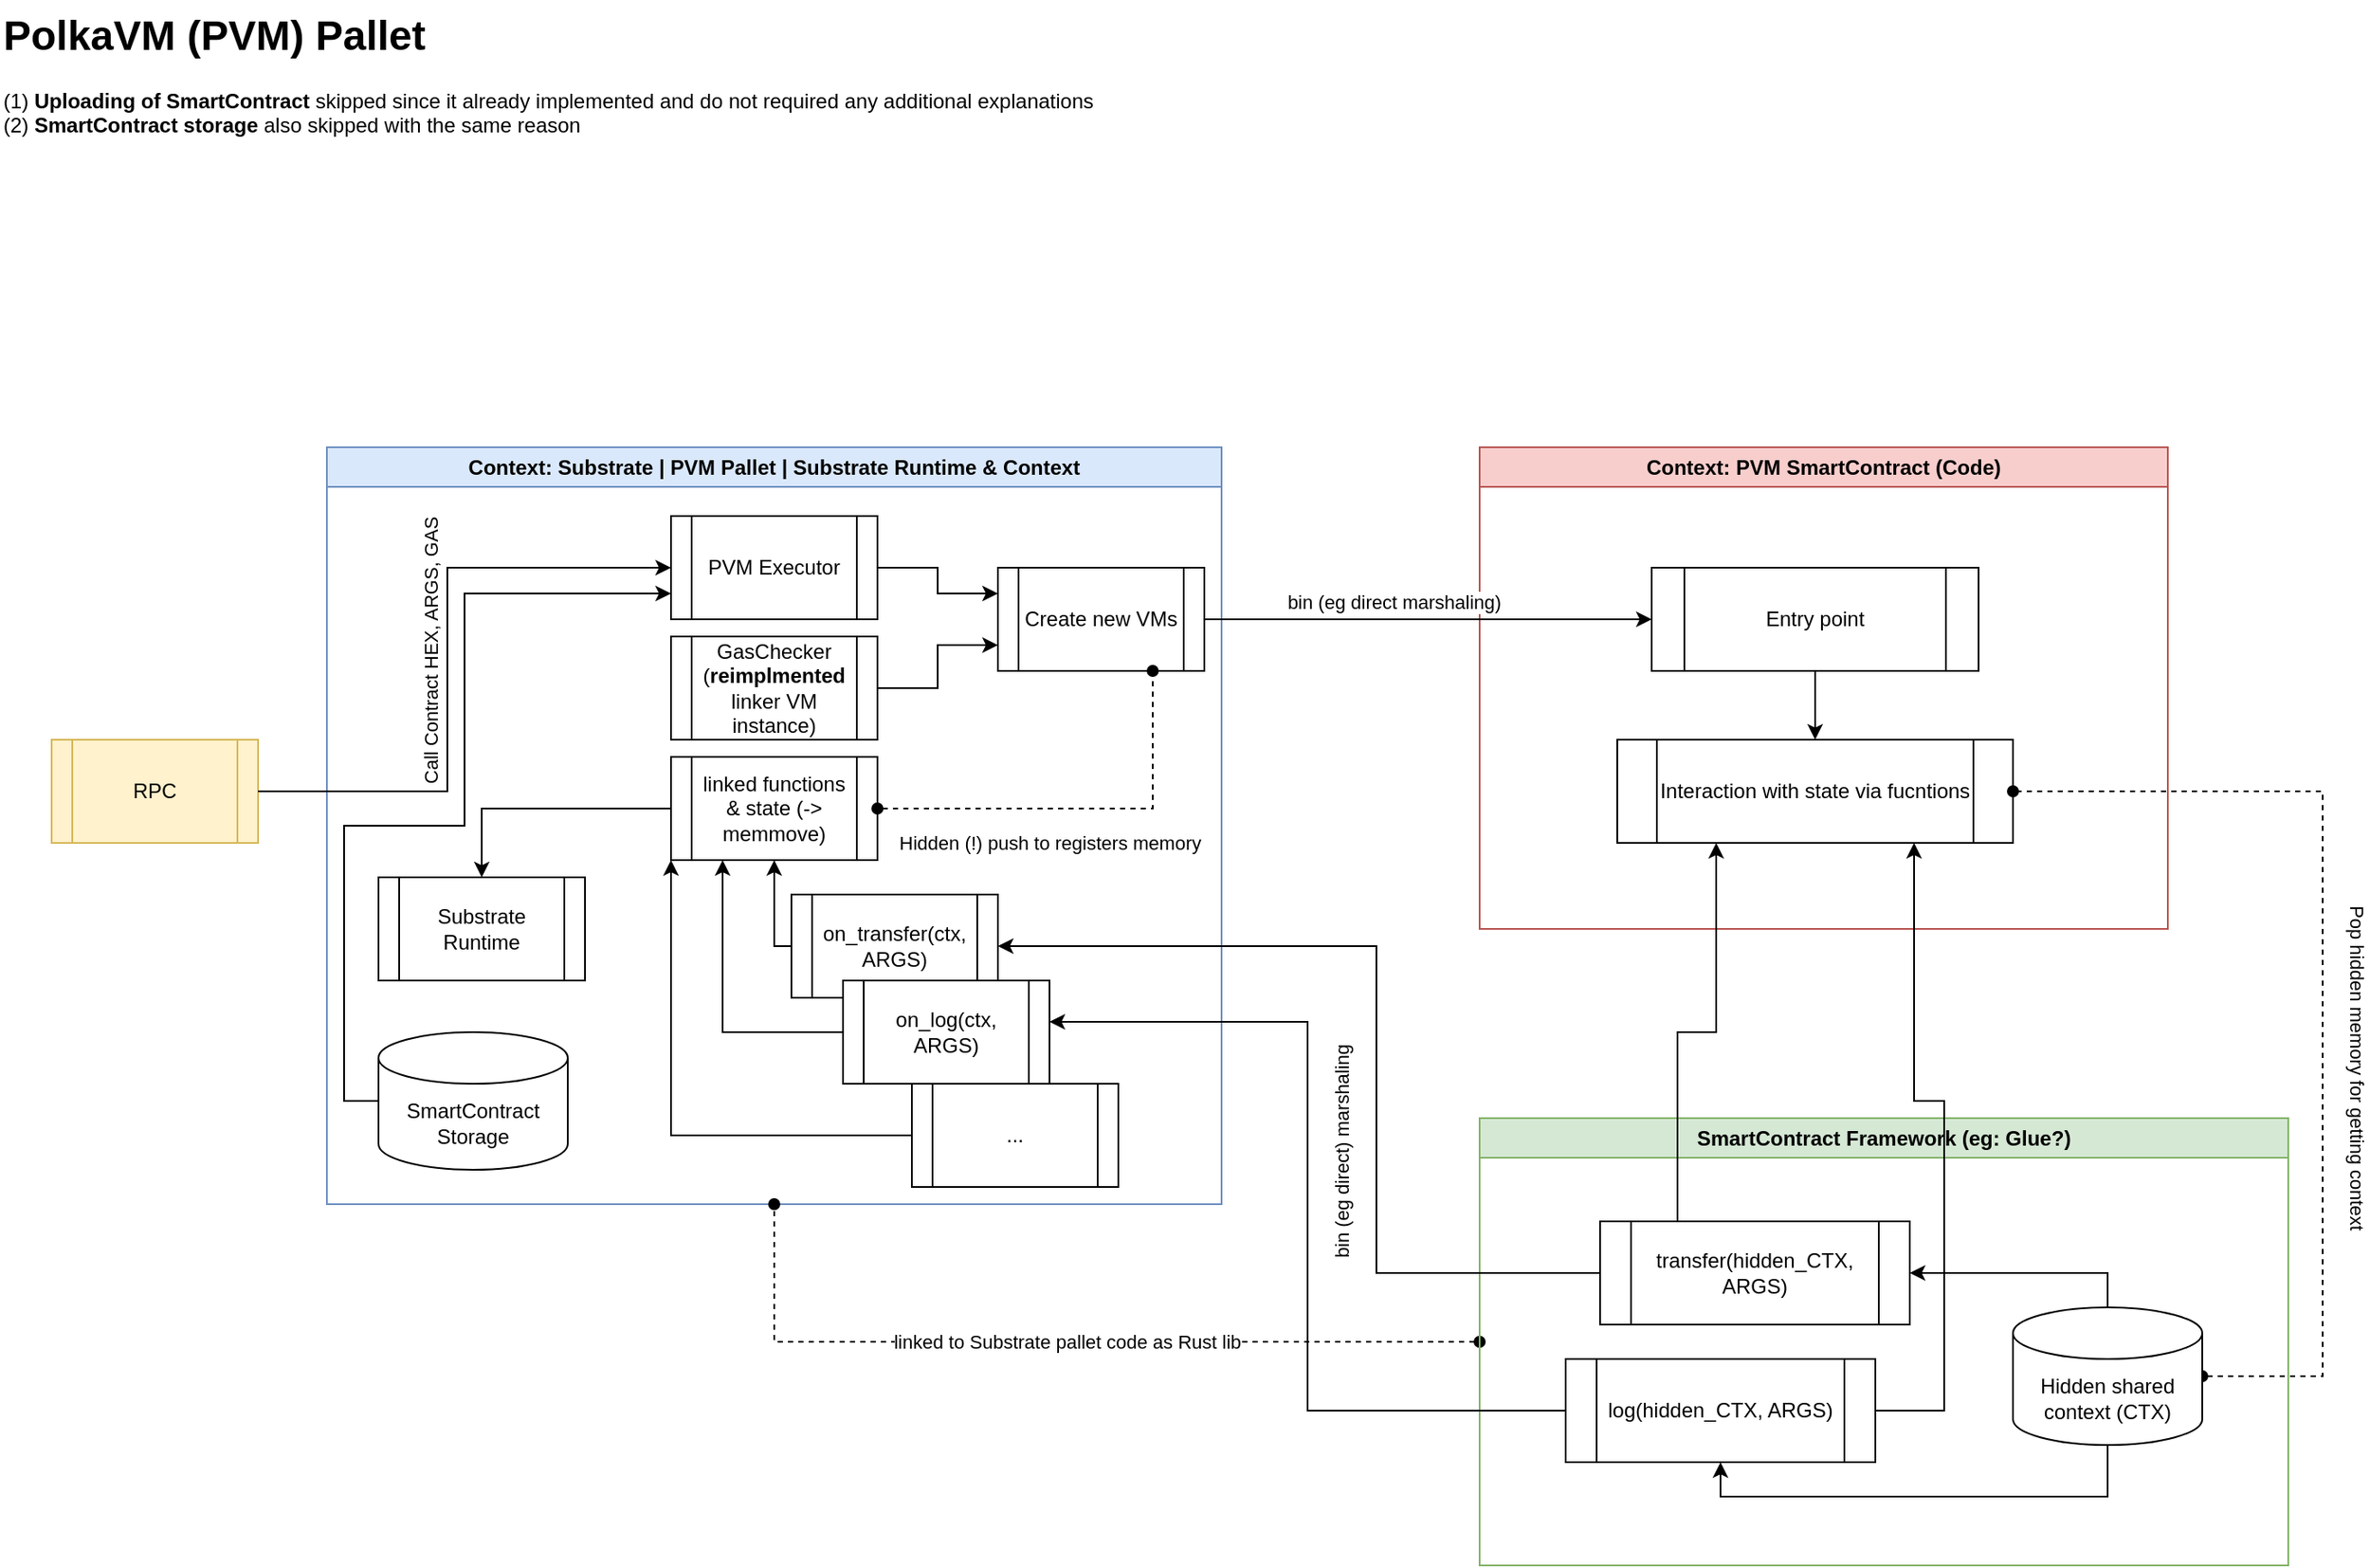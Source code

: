<mxfile version="26.0.16">
  <diagram name="Concept" id="Jh_l0GolnanbJkZAycdI">
    <mxGraphModel dx="1466" dy="1103" grid="1" gridSize="10" guides="1" tooltips="1" connect="1" arrows="1" fold="1" page="1" pageScale="1" pageWidth="850" pageHeight="1100" math="0" shadow="0">
      <root>
        <mxCell id="0" />
        <mxCell id="1" parent="0" />
        <mxCell id="G2wznPxmLRQx4ZCRrMyh-1" value="&lt;h1 style=&quot;margin-top: 0px;&quot;&gt;PolkaVM (PVM)&amp;nbsp;&lt;span style=&quot;background-color: transparent;&quot;&gt;Pallet&lt;/span&gt;&lt;span style=&quot;background-color: transparent; color: light-dark(rgb(0, 0, 0), rgb(255, 255, 255)); font-size: 12px; font-weight: normal;&quot;&gt;&amp;nbsp;&lt;/span&gt;&lt;/h1&gt;&lt;p&gt;(1) &lt;b&gt;Uploading of SmartContract&lt;/b&gt; skipped since it already implemented and do not required any additional explanations&lt;br&gt;(2) &lt;b&gt;SmartContract storage &lt;/b&gt;also skipped with the same reason&lt;/p&gt;" style="text;html=1;whiteSpace=wrap;overflow=hidden;rounded=0;" parent="1" vertex="1">
          <mxGeometry x="40" y="40" width="760" height="120" as="geometry" />
        </mxCell>
        <mxCell id="G2wznPxmLRQx4ZCRrMyh-2" value="Context: Substrate | PVM Pallet&amp;nbsp;| Substrate Runtime &amp;amp; Context" style="swimlane;whiteSpace=wrap;html=1;fillColor=#dae8fc;strokeColor=#6c8ebf;" parent="1" vertex="1">
          <mxGeometry x="230" y="300" width="520" height="440" as="geometry" />
        </mxCell>
        <mxCell id="AK8bK55ZDHuspxR4qfgu-3" style="edgeStyle=orthogonalEdgeStyle;rounded=0;orthogonalLoop=1;jettySize=auto;html=1;entryX=0;entryY=0.75;entryDx=0;entryDy=0;" edge="1" parent="G2wznPxmLRQx4ZCRrMyh-2" source="G2wznPxmLRQx4ZCRrMyh-7" target="G2wznPxmLRQx4ZCRrMyh-32">
          <mxGeometry relative="1" as="geometry" />
        </mxCell>
        <mxCell id="G2wznPxmLRQx4ZCRrMyh-7" value="GasChecker (&lt;b&gt;reimplmented&lt;/b&gt; linker VM instance)" style="shape=process;whiteSpace=wrap;html=1;backgroundOutline=1;" parent="G2wznPxmLRQx4ZCRrMyh-2" vertex="1">
          <mxGeometry x="200" y="110" width="120" height="60" as="geometry" />
        </mxCell>
        <mxCell id="G2wznPxmLRQx4ZCRrMyh-34" style="edgeStyle=orthogonalEdgeStyle;rounded=0;orthogonalLoop=1;jettySize=auto;html=1;entryX=0;entryY=0.25;entryDx=0;entryDy=0;" parent="G2wznPxmLRQx4ZCRrMyh-2" source="G2wznPxmLRQx4ZCRrMyh-8" target="G2wznPxmLRQx4ZCRrMyh-32" edge="1">
          <mxGeometry relative="1" as="geometry" />
        </mxCell>
        <mxCell id="G2wznPxmLRQx4ZCRrMyh-8" value="PVM Executor" style="shape=process;whiteSpace=wrap;html=1;backgroundOutline=1;" parent="G2wznPxmLRQx4ZCRrMyh-2" vertex="1">
          <mxGeometry x="200" y="40" width="120" height="60" as="geometry" />
        </mxCell>
        <mxCell id="G2wznPxmLRQx4ZCRrMyh-32" value="Create new VMs" style="shape=process;whiteSpace=wrap;html=1;backgroundOutline=1;" parent="G2wznPxmLRQx4ZCRrMyh-2" vertex="1">
          <mxGeometry x="390" y="70" width="120" height="60" as="geometry" />
        </mxCell>
        <mxCell id="AK8bK55ZDHuspxR4qfgu-18" style="edgeStyle=orthogonalEdgeStyle;rounded=0;orthogonalLoop=1;jettySize=auto;html=1;entryX=0.5;entryY=0;entryDx=0;entryDy=0;" edge="1" parent="G2wznPxmLRQx4ZCRrMyh-2" source="AK8bK55ZDHuspxR4qfgu-4" target="AK8bK55ZDHuspxR4qfgu-17">
          <mxGeometry relative="1" as="geometry" />
        </mxCell>
        <mxCell id="AK8bK55ZDHuspxR4qfgu-4" value="linked functions &amp;amp; state (-&amp;gt; memmove)" style="shape=process;whiteSpace=wrap;html=1;backgroundOutline=1;" vertex="1" parent="G2wznPxmLRQx4ZCRrMyh-2">
          <mxGeometry x="200" y="180" width="120" height="60" as="geometry" />
        </mxCell>
        <mxCell id="AK8bK55ZDHuspxR4qfgu-12" style="edgeStyle=orthogonalEdgeStyle;rounded=0;orthogonalLoop=1;jettySize=auto;html=1;entryX=0.25;entryY=1;entryDx=0;entryDy=0;exitX=0;exitY=0.5;exitDx=0;exitDy=0;" edge="1" parent="G2wznPxmLRQx4ZCRrMyh-2" source="AK8bK55ZDHuspxR4qfgu-10" target="AK8bK55ZDHuspxR4qfgu-4">
          <mxGeometry relative="1" as="geometry">
            <Array as="points">
              <mxPoint x="230" y="340" />
            </Array>
          </mxGeometry>
        </mxCell>
        <mxCell id="AK8bK55ZDHuspxR4qfgu-9" value="on_transfer(ctx, ARGS)" style="shape=process;whiteSpace=wrap;html=1;backgroundOutline=1;" vertex="1" parent="G2wznPxmLRQx4ZCRrMyh-2">
          <mxGeometry x="270" y="260" width="120" height="60" as="geometry" />
        </mxCell>
        <mxCell id="AK8bK55ZDHuspxR4qfgu-13" style="edgeStyle=orthogonalEdgeStyle;rounded=0;orthogonalLoop=1;jettySize=auto;html=1;entryX=0.5;entryY=1;entryDx=0;entryDy=0;exitX=0;exitY=0.5;exitDx=0;exitDy=0;" edge="1" parent="G2wznPxmLRQx4ZCRrMyh-2" source="AK8bK55ZDHuspxR4qfgu-9" target="AK8bK55ZDHuspxR4qfgu-4">
          <mxGeometry relative="1" as="geometry">
            <Array as="points">
              <mxPoint x="260" y="290" />
            </Array>
          </mxGeometry>
        </mxCell>
        <mxCell id="AK8bK55ZDHuspxR4qfgu-10" value="on_log(ctx, ARGS)" style="shape=process;whiteSpace=wrap;html=1;backgroundOutline=1;" vertex="1" parent="G2wznPxmLRQx4ZCRrMyh-2">
          <mxGeometry x="300" y="310" width="120" height="60" as="geometry" />
        </mxCell>
        <mxCell id="AK8bK55ZDHuspxR4qfgu-14" style="edgeStyle=orthogonalEdgeStyle;rounded=0;orthogonalLoop=1;jettySize=auto;html=1;entryX=0;entryY=1;entryDx=0;entryDy=0;" edge="1" parent="G2wznPxmLRQx4ZCRrMyh-2" source="AK8bK55ZDHuspxR4qfgu-11" target="AK8bK55ZDHuspxR4qfgu-4">
          <mxGeometry relative="1" as="geometry">
            <Array as="points">
              <mxPoint x="200" y="400" />
            </Array>
          </mxGeometry>
        </mxCell>
        <mxCell id="AK8bK55ZDHuspxR4qfgu-11" value="..." style="shape=process;whiteSpace=wrap;html=1;backgroundOutline=1;" vertex="1" parent="G2wznPxmLRQx4ZCRrMyh-2">
          <mxGeometry x="340" y="370" width="120" height="60" as="geometry" />
        </mxCell>
        <mxCell id="AK8bK55ZDHuspxR4qfgu-17" value="Substrate Runtime" style="shape=process;whiteSpace=wrap;html=1;backgroundOutline=1;" vertex="1" parent="G2wznPxmLRQx4ZCRrMyh-2">
          <mxGeometry x="30" y="250" width="120" height="60" as="geometry" />
        </mxCell>
        <mxCell id="AK8bK55ZDHuspxR4qfgu-6" style="edgeStyle=orthogonalEdgeStyle;rounded=0;orthogonalLoop=1;jettySize=auto;html=1;entryX=0.75;entryY=1;entryDx=0;entryDy=0;dashed=1;endArrow=oval;endFill=1;startArrow=oval;startFill=1;" edge="1" parent="G2wznPxmLRQx4ZCRrMyh-2" source="AK8bK55ZDHuspxR4qfgu-4" target="G2wznPxmLRQx4ZCRrMyh-32">
          <mxGeometry relative="1" as="geometry" />
        </mxCell>
        <mxCell id="AK8bK55ZDHuspxR4qfgu-7" value="Hidden (!) push to registers memory" style="edgeLabel;html=1;align=center;verticalAlign=middle;resizable=0;points=[];" vertex="1" connectable="0" parent="AK8bK55ZDHuspxR4qfgu-6">
          <mxGeometry x="-0.209" relative="1" as="geometry">
            <mxPoint x="5" y="20" as="offset" />
          </mxGeometry>
        </mxCell>
        <mxCell id="AK8bK55ZDHuspxR4qfgu-31" value="SmartContract Storage" style="shape=cylinder3;whiteSpace=wrap;html=1;boundedLbl=1;backgroundOutline=1;size=15;" vertex="1" parent="G2wznPxmLRQx4ZCRrMyh-2">
          <mxGeometry x="30" y="340" width="110" height="80" as="geometry" />
        </mxCell>
        <mxCell id="AK8bK55ZDHuspxR4qfgu-32" style="edgeStyle=orthogonalEdgeStyle;rounded=0;orthogonalLoop=1;jettySize=auto;html=1;entryX=0;entryY=0.75;entryDx=0;entryDy=0;exitX=0;exitY=0.5;exitDx=0;exitDy=0;exitPerimeter=0;" edge="1" parent="G2wznPxmLRQx4ZCRrMyh-2" source="AK8bK55ZDHuspxR4qfgu-31" target="G2wznPxmLRQx4ZCRrMyh-8">
          <mxGeometry relative="1" as="geometry">
            <Array as="points">
              <mxPoint x="10" y="380" />
              <mxPoint x="10" y="220" />
              <mxPoint x="80" y="220" />
              <mxPoint x="80" y="85" />
            </Array>
          </mxGeometry>
        </mxCell>
        <mxCell id="G2wznPxmLRQx4ZCRrMyh-4" value="Context: PVM SmartContract (Code)" style="swimlane;whiteSpace=wrap;html=1;fillColor=#f8cecc;strokeColor=#b85450;" parent="1" vertex="1">
          <mxGeometry x="900" y="300" width="400" height="280" as="geometry" />
        </mxCell>
        <mxCell id="G2wznPxmLRQx4ZCRrMyh-46" value="Interaction with state via fucntions" style="shape=process;whiteSpace=wrap;html=1;backgroundOutline=1;" parent="G2wznPxmLRQx4ZCRrMyh-4" vertex="1">
          <mxGeometry x="80" y="170" width="230" height="60" as="geometry" />
        </mxCell>
        <mxCell id="AK8bK55ZDHuspxR4qfgu-16" style="edgeStyle=orthogonalEdgeStyle;rounded=0;orthogonalLoop=1;jettySize=auto;html=1;entryX=0.5;entryY=0;entryDx=0;entryDy=0;" edge="1" parent="G2wznPxmLRQx4ZCRrMyh-4" source="G2wznPxmLRQx4ZCRrMyh-51" target="G2wznPxmLRQx4ZCRrMyh-46">
          <mxGeometry relative="1" as="geometry" />
        </mxCell>
        <mxCell id="G2wznPxmLRQx4ZCRrMyh-51" value="Entry point" style="shape=process;whiteSpace=wrap;html=1;backgroundOutline=1;" parent="G2wznPxmLRQx4ZCRrMyh-4" vertex="1">
          <mxGeometry x="100" y="70" width="190" height="60" as="geometry" />
        </mxCell>
        <mxCell id="G2wznPxmLRQx4ZCRrMyh-39" style="edgeStyle=orthogonalEdgeStyle;rounded=0;orthogonalLoop=1;jettySize=auto;html=1;entryX=1;entryY=0.5;entryDx=0;entryDy=0;startArrow=oval;startFill=1;endArrow=oval;endFill=1;dashed=1;exitX=1;exitY=0.5;exitDx=0;exitDy=0;exitPerimeter=0;" parent="1" source="AK8bK55ZDHuspxR4qfgu-23" target="G2wznPxmLRQx4ZCRrMyh-46" edge="1">
          <mxGeometry relative="1" as="geometry">
            <mxPoint x="1135" y="690" as="sourcePoint" />
            <Array as="points">
              <mxPoint x="1390" y="840" />
              <mxPoint x="1390" y="500" />
            </Array>
          </mxGeometry>
        </mxCell>
        <mxCell id="G2wznPxmLRQx4ZCRrMyh-40" value="Pop hidden memory for getting context" style="edgeLabel;html=1;align=center;verticalAlign=middle;resizable=0;points=[];rotation=90;" parent="G2wznPxmLRQx4ZCRrMyh-39" vertex="1" connectable="0">
          <mxGeometry x="0.196" y="-1" relative="1" as="geometry">
            <mxPoint x="19" y="103" as="offset" />
          </mxGeometry>
        </mxCell>
        <mxCell id="G2wznPxmLRQx4ZCRrMyh-41" style="edgeStyle=orthogonalEdgeStyle;rounded=0;orthogonalLoop=1;jettySize=auto;html=1;entryX=0.5;entryY=1;entryDx=0;entryDy=0;dashed=1;endArrow=oval;endFill=1;startArrow=oval;startFill=1;" parent="1" source="G2wznPxmLRQx4ZCRrMyh-5" target="G2wznPxmLRQx4ZCRrMyh-2" edge="1">
          <mxGeometry relative="1" as="geometry" />
        </mxCell>
        <mxCell id="G2wznPxmLRQx4ZCRrMyh-42" value="linked to Substrate pallet code as Rust lib" style="edgeLabel;html=1;align=center;verticalAlign=middle;resizable=0;points=[];" parent="G2wznPxmLRQx4ZCRrMyh-41" vertex="1" connectable="0">
          <mxGeometry x="-0.436" relative="1" as="geometry">
            <mxPoint x="-102" as="offset" />
          </mxGeometry>
        </mxCell>
        <mxCell id="G2wznPxmLRQx4ZCRrMyh-5" value="SmartContract Framework (eg: Glue?)" style="swimlane;whiteSpace=wrap;html=1;startSize=23;fillColor=#d5e8d4;strokeColor=#82b366;" parent="1" vertex="1">
          <mxGeometry x="900" y="690" width="470" height="260" as="geometry" />
        </mxCell>
        <mxCell id="AK8bK55ZDHuspxR4qfgu-20" value="transfer(hidden_CTX, ARGS)" style="shape=process;whiteSpace=wrap;html=1;backgroundOutline=1;" vertex="1" parent="G2wznPxmLRQx4ZCRrMyh-5">
          <mxGeometry x="70" y="60" width="180" height="60" as="geometry" />
        </mxCell>
        <mxCell id="AK8bK55ZDHuspxR4qfgu-21" value="log(hidden_CTX, ARGS)" style="shape=process;whiteSpace=wrap;html=1;backgroundOutline=1;" vertex="1" parent="G2wznPxmLRQx4ZCRrMyh-5">
          <mxGeometry x="50" y="140" width="180" height="60" as="geometry" />
        </mxCell>
        <mxCell id="AK8bK55ZDHuspxR4qfgu-28" style="edgeStyle=orthogonalEdgeStyle;rounded=0;orthogonalLoop=1;jettySize=auto;html=1;entryX=1;entryY=0.5;entryDx=0;entryDy=0;exitX=0.5;exitY=0;exitDx=0;exitDy=0;exitPerimeter=0;" edge="1" parent="G2wznPxmLRQx4ZCRrMyh-5" source="AK8bK55ZDHuspxR4qfgu-23" target="AK8bK55ZDHuspxR4qfgu-20">
          <mxGeometry relative="1" as="geometry" />
        </mxCell>
        <mxCell id="AK8bK55ZDHuspxR4qfgu-29" style="edgeStyle=orthogonalEdgeStyle;rounded=0;orthogonalLoop=1;jettySize=auto;html=1;entryX=0.5;entryY=1;entryDx=0;entryDy=0;exitX=0.5;exitY=1;exitDx=0;exitDy=0;exitPerimeter=0;" edge="1" parent="G2wznPxmLRQx4ZCRrMyh-5" source="AK8bK55ZDHuspxR4qfgu-23" target="AK8bK55ZDHuspxR4qfgu-21">
          <mxGeometry relative="1" as="geometry">
            <Array as="points">
              <mxPoint x="365" y="220" />
              <mxPoint x="140" y="220" />
            </Array>
          </mxGeometry>
        </mxCell>
        <mxCell id="AK8bK55ZDHuspxR4qfgu-23" value="Hidden shared context (CTX)" style="shape=cylinder3;whiteSpace=wrap;html=1;boundedLbl=1;backgroundOutline=1;size=15;" vertex="1" parent="G2wznPxmLRQx4ZCRrMyh-5">
          <mxGeometry x="310" y="110" width="110" height="80" as="geometry" />
        </mxCell>
        <mxCell id="G2wznPxmLRQx4ZCRrMyh-6" value="RPC" style="shape=process;whiteSpace=wrap;html=1;backgroundOutline=1;fillColor=#fff2cc;strokeColor=#d6b656;" parent="1" vertex="1">
          <mxGeometry x="70" y="470" width="120" height="60" as="geometry" />
        </mxCell>
        <mxCell id="G2wznPxmLRQx4ZCRrMyh-35" style="edgeStyle=orthogonalEdgeStyle;rounded=0;orthogonalLoop=1;jettySize=auto;html=1;entryX=0;entryY=0.5;entryDx=0;entryDy=0;" parent="1" source="G2wznPxmLRQx4ZCRrMyh-6" target="G2wznPxmLRQx4ZCRrMyh-8" edge="1">
          <mxGeometry relative="1" as="geometry">
            <Array as="points">
              <mxPoint x="300" y="500" />
              <mxPoint x="300" y="370" />
            </Array>
          </mxGeometry>
        </mxCell>
        <mxCell id="AK8bK55ZDHuspxR4qfgu-5" value="&amp;nbsp;Call Contract HEX, ARGS, GAS" style="edgeLabel;html=1;align=center;verticalAlign=middle;resizable=0;points=[];rotation=-90;" vertex="1" connectable="0" parent="G2wznPxmLRQx4ZCRrMyh-35">
          <mxGeometry x="0.076" y="1" relative="1" as="geometry">
            <mxPoint x="-9" y="9" as="offset" />
          </mxGeometry>
        </mxCell>
        <mxCell id="AK8bK55ZDHuspxR4qfgu-8" style="edgeStyle=orthogonalEdgeStyle;rounded=0;orthogonalLoop=1;jettySize=auto;html=1;entryX=0;entryY=0.5;entryDx=0;entryDy=0;" edge="1" parent="1" source="G2wznPxmLRQx4ZCRrMyh-32" target="G2wznPxmLRQx4ZCRrMyh-51">
          <mxGeometry relative="1" as="geometry">
            <mxPoint x="970" y="400" as="targetPoint" />
          </mxGeometry>
        </mxCell>
        <mxCell id="AK8bK55ZDHuspxR4qfgu-35" value="bin (eg direct marshaling)" style="edgeLabel;html=1;align=center;verticalAlign=middle;resizable=0;points=[];" vertex="1" connectable="0" parent="AK8bK55ZDHuspxR4qfgu-8">
          <mxGeometry x="-0.145" y="2" relative="1" as="geometry">
            <mxPoint x="-1" y="-8" as="offset" />
          </mxGeometry>
        </mxCell>
        <mxCell id="AK8bK55ZDHuspxR4qfgu-24" style="edgeStyle=orthogonalEdgeStyle;rounded=0;orthogonalLoop=1;jettySize=auto;html=1;entryX=0.25;entryY=1;entryDx=0;entryDy=0;exitX=0.25;exitY=0;exitDx=0;exitDy=0;" edge="1" parent="1" source="AK8bK55ZDHuspxR4qfgu-20" target="G2wznPxmLRQx4ZCRrMyh-46">
          <mxGeometry relative="1" as="geometry" />
        </mxCell>
        <mxCell id="AK8bK55ZDHuspxR4qfgu-25" style="edgeStyle=orthogonalEdgeStyle;rounded=0;orthogonalLoop=1;jettySize=auto;html=1;entryX=0.75;entryY=1;entryDx=0;entryDy=0;" edge="1" parent="1" source="AK8bK55ZDHuspxR4qfgu-21" target="G2wznPxmLRQx4ZCRrMyh-46">
          <mxGeometry relative="1" as="geometry">
            <Array as="points">
              <mxPoint x="1170" y="860" />
              <mxPoint x="1170" y="680" />
              <mxPoint x="1153" y="680" />
            </Array>
          </mxGeometry>
        </mxCell>
        <mxCell id="AK8bK55ZDHuspxR4qfgu-26" style="edgeStyle=orthogonalEdgeStyle;rounded=0;orthogonalLoop=1;jettySize=auto;html=1;entryX=1;entryY=0.5;entryDx=0;entryDy=0;" edge="1" parent="1" source="AK8bK55ZDHuspxR4qfgu-20" target="AK8bK55ZDHuspxR4qfgu-9">
          <mxGeometry relative="1" as="geometry">
            <Array as="points">
              <mxPoint x="840" y="780" />
              <mxPoint x="840" y="590" />
            </Array>
          </mxGeometry>
        </mxCell>
        <mxCell id="AK8bK55ZDHuspxR4qfgu-33" value="bin (eg direct) marshaling" style="edgeLabel;html=1;align=center;verticalAlign=middle;resizable=0;points=[];rotation=-90;" vertex="1" connectable="0" parent="AK8bK55ZDHuspxR4qfgu-26">
          <mxGeometry x="-0.161" y="1" relative="1" as="geometry">
            <mxPoint x="-19" y="26" as="offset" />
          </mxGeometry>
        </mxCell>
        <mxCell id="AK8bK55ZDHuspxR4qfgu-27" style="edgeStyle=orthogonalEdgeStyle;rounded=0;orthogonalLoop=1;jettySize=auto;html=1;entryX=1;entryY=0.4;entryDx=0;entryDy=0;entryPerimeter=0;" edge="1" parent="1" source="AK8bK55ZDHuspxR4qfgu-21" target="AK8bK55ZDHuspxR4qfgu-10">
          <mxGeometry relative="1" as="geometry" />
        </mxCell>
      </root>
    </mxGraphModel>
  </diagram>
</mxfile>
